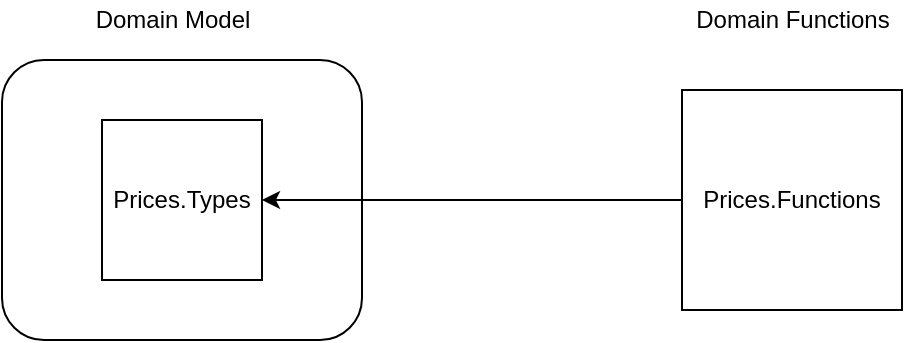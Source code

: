 <mxfile>
    <diagram id="1Jf4LTM1C4yMcsXCbXjE" name="Page-1">
        <mxGraphModel dx="1906" dy="720" grid="1" gridSize="10" guides="1" tooltips="1" connect="1" arrows="1" fold="1" page="1" pageScale="1" pageWidth="850" pageHeight="1100" math="0" shadow="0">
            <root>
                <mxCell id="0"/>
                <mxCell id="1" parent="0"/>
                <mxCell id="4" value="" style="rounded=1;whiteSpace=wrap;html=1;" vertex="1" parent="1">
                    <mxGeometry x="110" y="130" width="180" height="140" as="geometry"/>
                </mxCell>
                <mxCell id="2" value="Prices.Types" style="whiteSpace=wrap;html=1;aspect=fixed;" vertex="1" parent="1">
                    <mxGeometry x="160" y="160" width="80" height="80" as="geometry"/>
                </mxCell>
                <mxCell id="7" style="edgeStyle=none;html=1;" edge="1" parent="1" source="3" target="2">
                    <mxGeometry relative="1" as="geometry"/>
                </mxCell>
                <mxCell id="3" value="Prices.Functions" style="whiteSpace=wrap;html=1;aspect=fixed;" vertex="1" parent="1">
                    <mxGeometry x="450" y="145" width="110" height="110" as="geometry"/>
                </mxCell>
                <mxCell id="5" value="Domain Model" style="text;html=1;align=center;verticalAlign=middle;resizable=0;points=[];autosize=1;strokeColor=none;fillColor=none;" vertex="1" parent="1">
                    <mxGeometry x="150" y="100" width="90" height="20" as="geometry"/>
                </mxCell>
                <mxCell id="6" value="Domain Functions" style="text;html=1;align=center;verticalAlign=middle;resizable=0;points=[];autosize=1;strokeColor=none;fillColor=none;" vertex="1" parent="1">
                    <mxGeometry x="450" y="100" width="110" height="20" as="geometry"/>
                </mxCell>
            </root>
        </mxGraphModel>
    </diagram>
</mxfile>